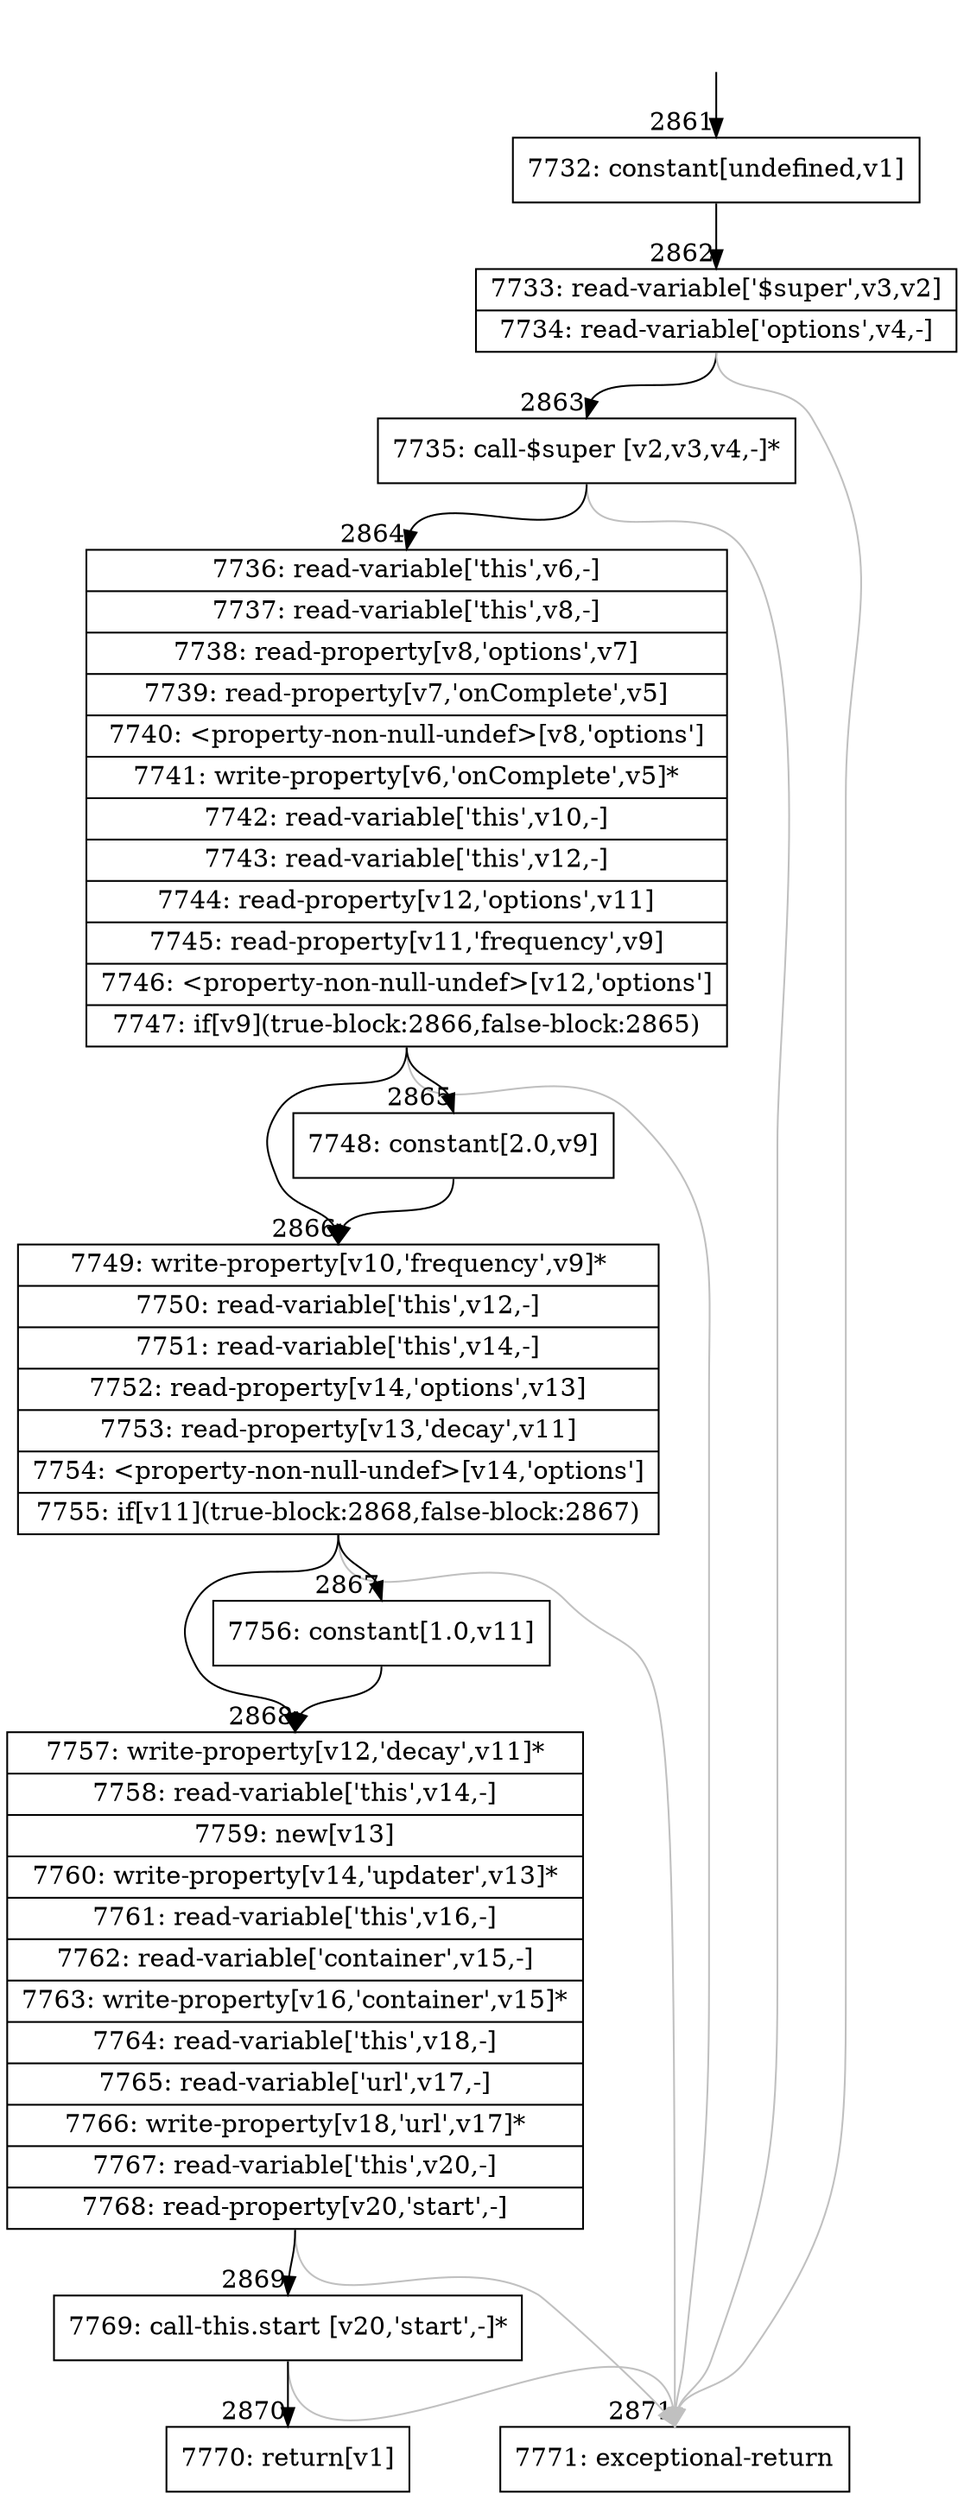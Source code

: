 digraph {
rankdir="TD"
BB_entry254[shape=none,label=""];
BB_entry254 -> BB2861 [tailport=s, headport=n, headlabel="    2861"]
BB2861 [shape=record label="{7732: constant[undefined,v1]}" ] 
BB2861 -> BB2862 [tailport=s, headport=n, headlabel="      2862"]
BB2862 [shape=record label="{7733: read-variable['$super',v3,v2]|7734: read-variable['options',v4,-]}" ] 
BB2862 -> BB2863 [tailport=s, headport=n, headlabel="      2863"]
BB2862 -> BB2871 [tailport=s, headport=n, color=gray, headlabel="      2871"]
BB2863 [shape=record label="{7735: call-$super [v2,v3,v4,-]*}" ] 
BB2863 -> BB2864 [tailport=s, headport=n, headlabel="      2864"]
BB2863 -> BB2871 [tailport=s, headport=n, color=gray]
BB2864 [shape=record label="{7736: read-variable['this',v6,-]|7737: read-variable['this',v8,-]|7738: read-property[v8,'options',v7]|7739: read-property[v7,'onComplete',v5]|7740: \<property-non-null-undef\>[v8,'options']|7741: write-property[v6,'onComplete',v5]*|7742: read-variable['this',v10,-]|7743: read-variable['this',v12,-]|7744: read-property[v12,'options',v11]|7745: read-property[v11,'frequency',v9]|7746: \<property-non-null-undef\>[v12,'options']|7747: if[v9](true-block:2866,false-block:2865)}" ] 
BB2864 -> BB2866 [tailport=s, headport=n, headlabel="      2866"]
BB2864 -> BB2865 [tailport=s, headport=n, headlabel="      2865"]
BB2864 -> BB2871 [tailport=s, headport=n, color=gray]
BB2865 [shape=record label="{7748: constant[2.0,v9]}" ] 
BB2865 -> BB2866 [tailport=s, headport=n]
BB2866 [shape=record label="{7749: write-property[v10,'frequency',v9]*|7750: read-variable['this',v12,-]|7751: read-variable['this',v14,-]|7752: read-property[v14,'options',v13]|7753: read-property[v13,'decay',v11]|7754: \<property-non-null-undef\>[v14,'options']|7755: if[v11](true-block:2868,false-block:2867)}" ] 
BB2866 -> BB2868 [tailport=s, headport=n, headlabel="      2868"]
BB2866 -> BB2867 [tailport=s, headport=n, headlabel="      2867"]
BB2866 -> BB2871 [tailport=s, headport=n, color=gray]
BB2867 [shape=record label="{7756: constant[1.0,v11]}" ] 
BB2867 -> BB2868 [tailport=s, headport=n]
BB2868 [shape=record label="{7757: write-property[v12,'decay',v11]*|7758: read-variable['this',v14,-]|7759: new[v13]|7760: write-property[v14,'updater',v13]*|7761: read-variable['this',v16,-]|7762: read-variable['container',v15,-]|7763: write-property[v16,'container',v15]*|7764: read-variable['this',v18,-]|7765: read-variable['url',v17,-]|7766: write-property[v18,'url',v17]*|7767: read-variable['this',v20,-]|7768: read-property[v20,'start',-]}" ] 
BB2868 -> BB2869 [tailport=s, headport=n, headlabel="      2869"]
BB2868 -> BB2871 [tailport=s, headport=n, color=gray]
BB2869 [shape=record label="{7769: call-this.start [v20,'start',-]*}" ] 
BB2869 -> BB2870 [tailport=s, headport=n, headlabel="      2870"]
BB2869 -> BB2871 [tailport=s, headport=n, color=gray]
BB2870 [shape=record label="{7770: return[v1]}" ] 
BB2871 [shape=record label="{7771: exceptional-return}" ] 
//#$~ 2011
}
